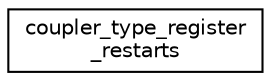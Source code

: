 digraph "Graphical Class Hierarchy"
{
 // INTERACTIVE_SVG=YES
 // LATEX_PDF_SIZE
  edge [fontname="Helvetica",fontsize="10",labelfontname="Helvetica",labelfontsize="10"];
  node [fontname="Helvetica",fontsize="10",shape=record];
  rankdir="LR";
  Node0 [label="coupler_type_register\l_restarts",height=0.2,width=0.4,color="black", fillcolor="white", style="filled",URL="$interfacecoupler__types__mod_1_1coupler__type__register__restarts.html",tooltip="This is the interface to register the fields in a coupler_bc_type to be saved in restart files."];
}
